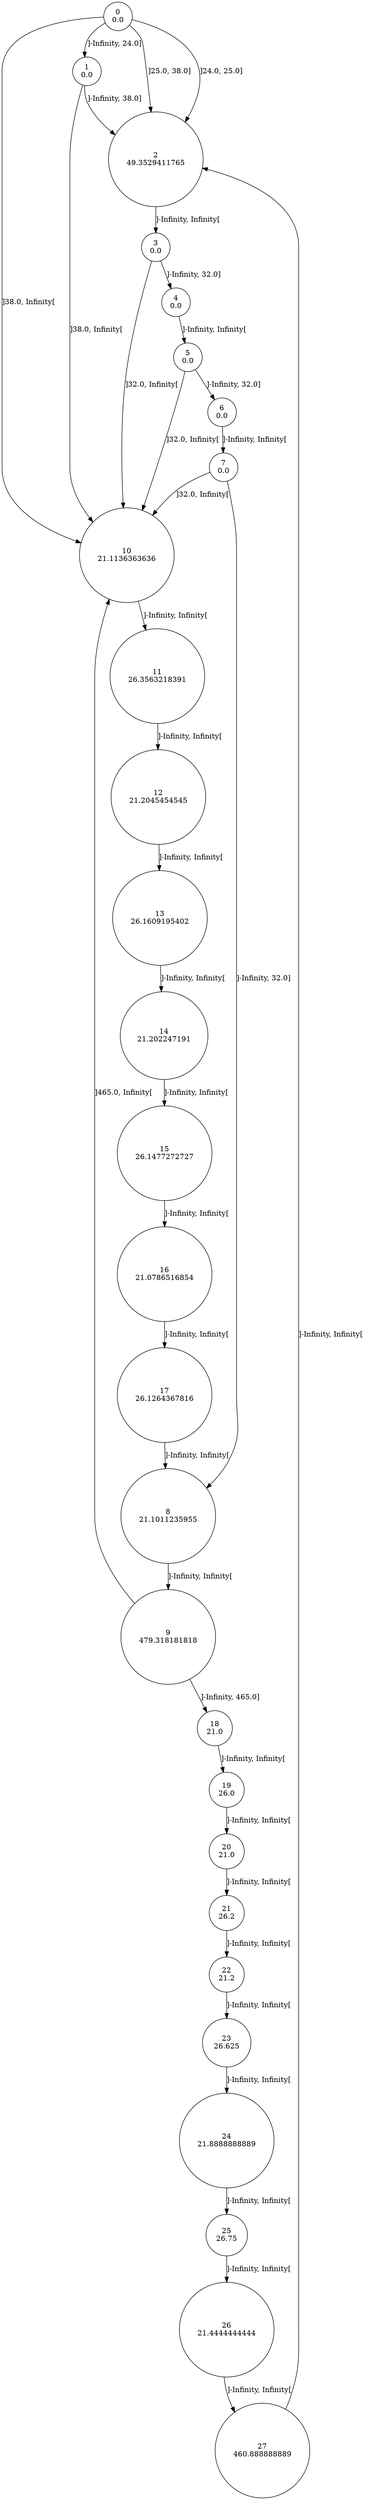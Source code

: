 digraph a {
0 [shape=circle, label="0\n0.0"];
	0 -> 1 [label="]-Infinity, 24.0]"];
	0 -> 2 [label="]24.0, 25.0]"];
	0 -> 2 [label="]25.0, 38.0]"];
	0 -> 10 [label="]38.0, Infinity["];
1 [shape=circle, label="1\n0.0"];
	1 -> 2 [label="]-Infinity, 38.0]"];
	1 -> 10 [label="]38.0, Infinity["];
2 [shape=circle, label="2\n49.3529411765"];
	2 -> 3 [label="]-Infinity, Infinity["];
3 [shape=circle, label="3\n0.0"];
	3 -> 4 [label="]-Infinity, 32.0]"];
	3 -> 10 [label="]32.0, Infinity["];
4 [shape=circle, label="4\n0.0"];
	4 -> 5 [label="]-Infinity, Infinity["];
5 [shape=circle, label="5\n0.0"];
	5 -> 6 [label="]-Infinity, 32.0]"];
	5 -> 10 [label="]32.0, Infinity["];
6 [shape=circle, label="6\n0.0"];
	6 -> 7 [label="]-Infinity, Infinity["];
7 [shape=circle, label="7\n0.0"];
	7 -> 8 [label="]-Infinity, 32.0]"];
	7 -> 10 [label="]32.0, Infinity["];
8 [shape=circle, label="8\n21.1011235955"];
	8 -> 9 [label="]-Infinity, Infinity["];
9 [shape=circle, label="9\n479.318181818"];
	9 -> 18 [label="]-Infinity, 465.0]"];
	9 -> 10 [label="]465.0, Infinity["];
10 [shape=circle, label="10\n21.1136363636"];
	10 -> 11 [label="]-Infinity, Infinity["];
11 [shape=circle, label="11\n26.3563218391"];
	11 -> 12 [label="]-Infinity, Infinity["];
12 [shape=circle, label="12\n21.2045454545"];
	12 -> 13 [label="]-Infinity, Infinity["];
13 [shape=circle, label="13\n26.1609195402"];
	13 -> 14 [label="]-Infinity, Infinity["];
14 [shape=circle, label="14\n21.202247191"];
	14 -> 15 [label="]-Infinity, Infinity["];
15 [shape=circle, label="15\n26.1477272727"];
	15 -> 16 [label="]-Infinity, Infinity["];
16 [shape=circle, label="16\n21.0786516854"];
	16 -> 17 [label="]-Infinity, Infinity["];
17 [shape=circle, label="17\n26.1264367816"];
	17 -> 8 [label="]-Infinity, Infinity["];
18 [shape=circle, label="18\n21.0"];
	18 -> 19 [label="]-Infinity, Infinity["];
19 [shape=circle, label="19\n26.0"];
	19 -> 20 [label="]-Infinity, Infinity["];
20 [shape=circle, label="20\n21.0"];
	20 -> 21 [label="]-Infinity, Infinity["];
21 [shape=circle, label="21\n26.2"];
	21 -> 22 [label="]-Infinity, Infinity["];
22 [shape=circle, label="22\n21.2"];
	22 -> 23 [label="]-Infinity, Infinity["];
23 [shape=circle, label="23\n26.625"];
	23 -> 24 [label="]-Infinity, Infinity["];
24 [shape=circle, label="24\n21.8888888889"];
	24 -> 25 [label="]-Infinity, Infinity["];
25 [shape=circle, label="25\n26.75"];
	25 -> 26 [label="]-Infinity, Infinity["];
26 [shape=circle, label="26\n21.4444444444"];
	26 -> 27 [label="]-Infinity, Infinity["];
27 [shape=circle, label="27\n460.888888889"];
	27 -> 2 [label="]-Infinity, Infinity["];
}